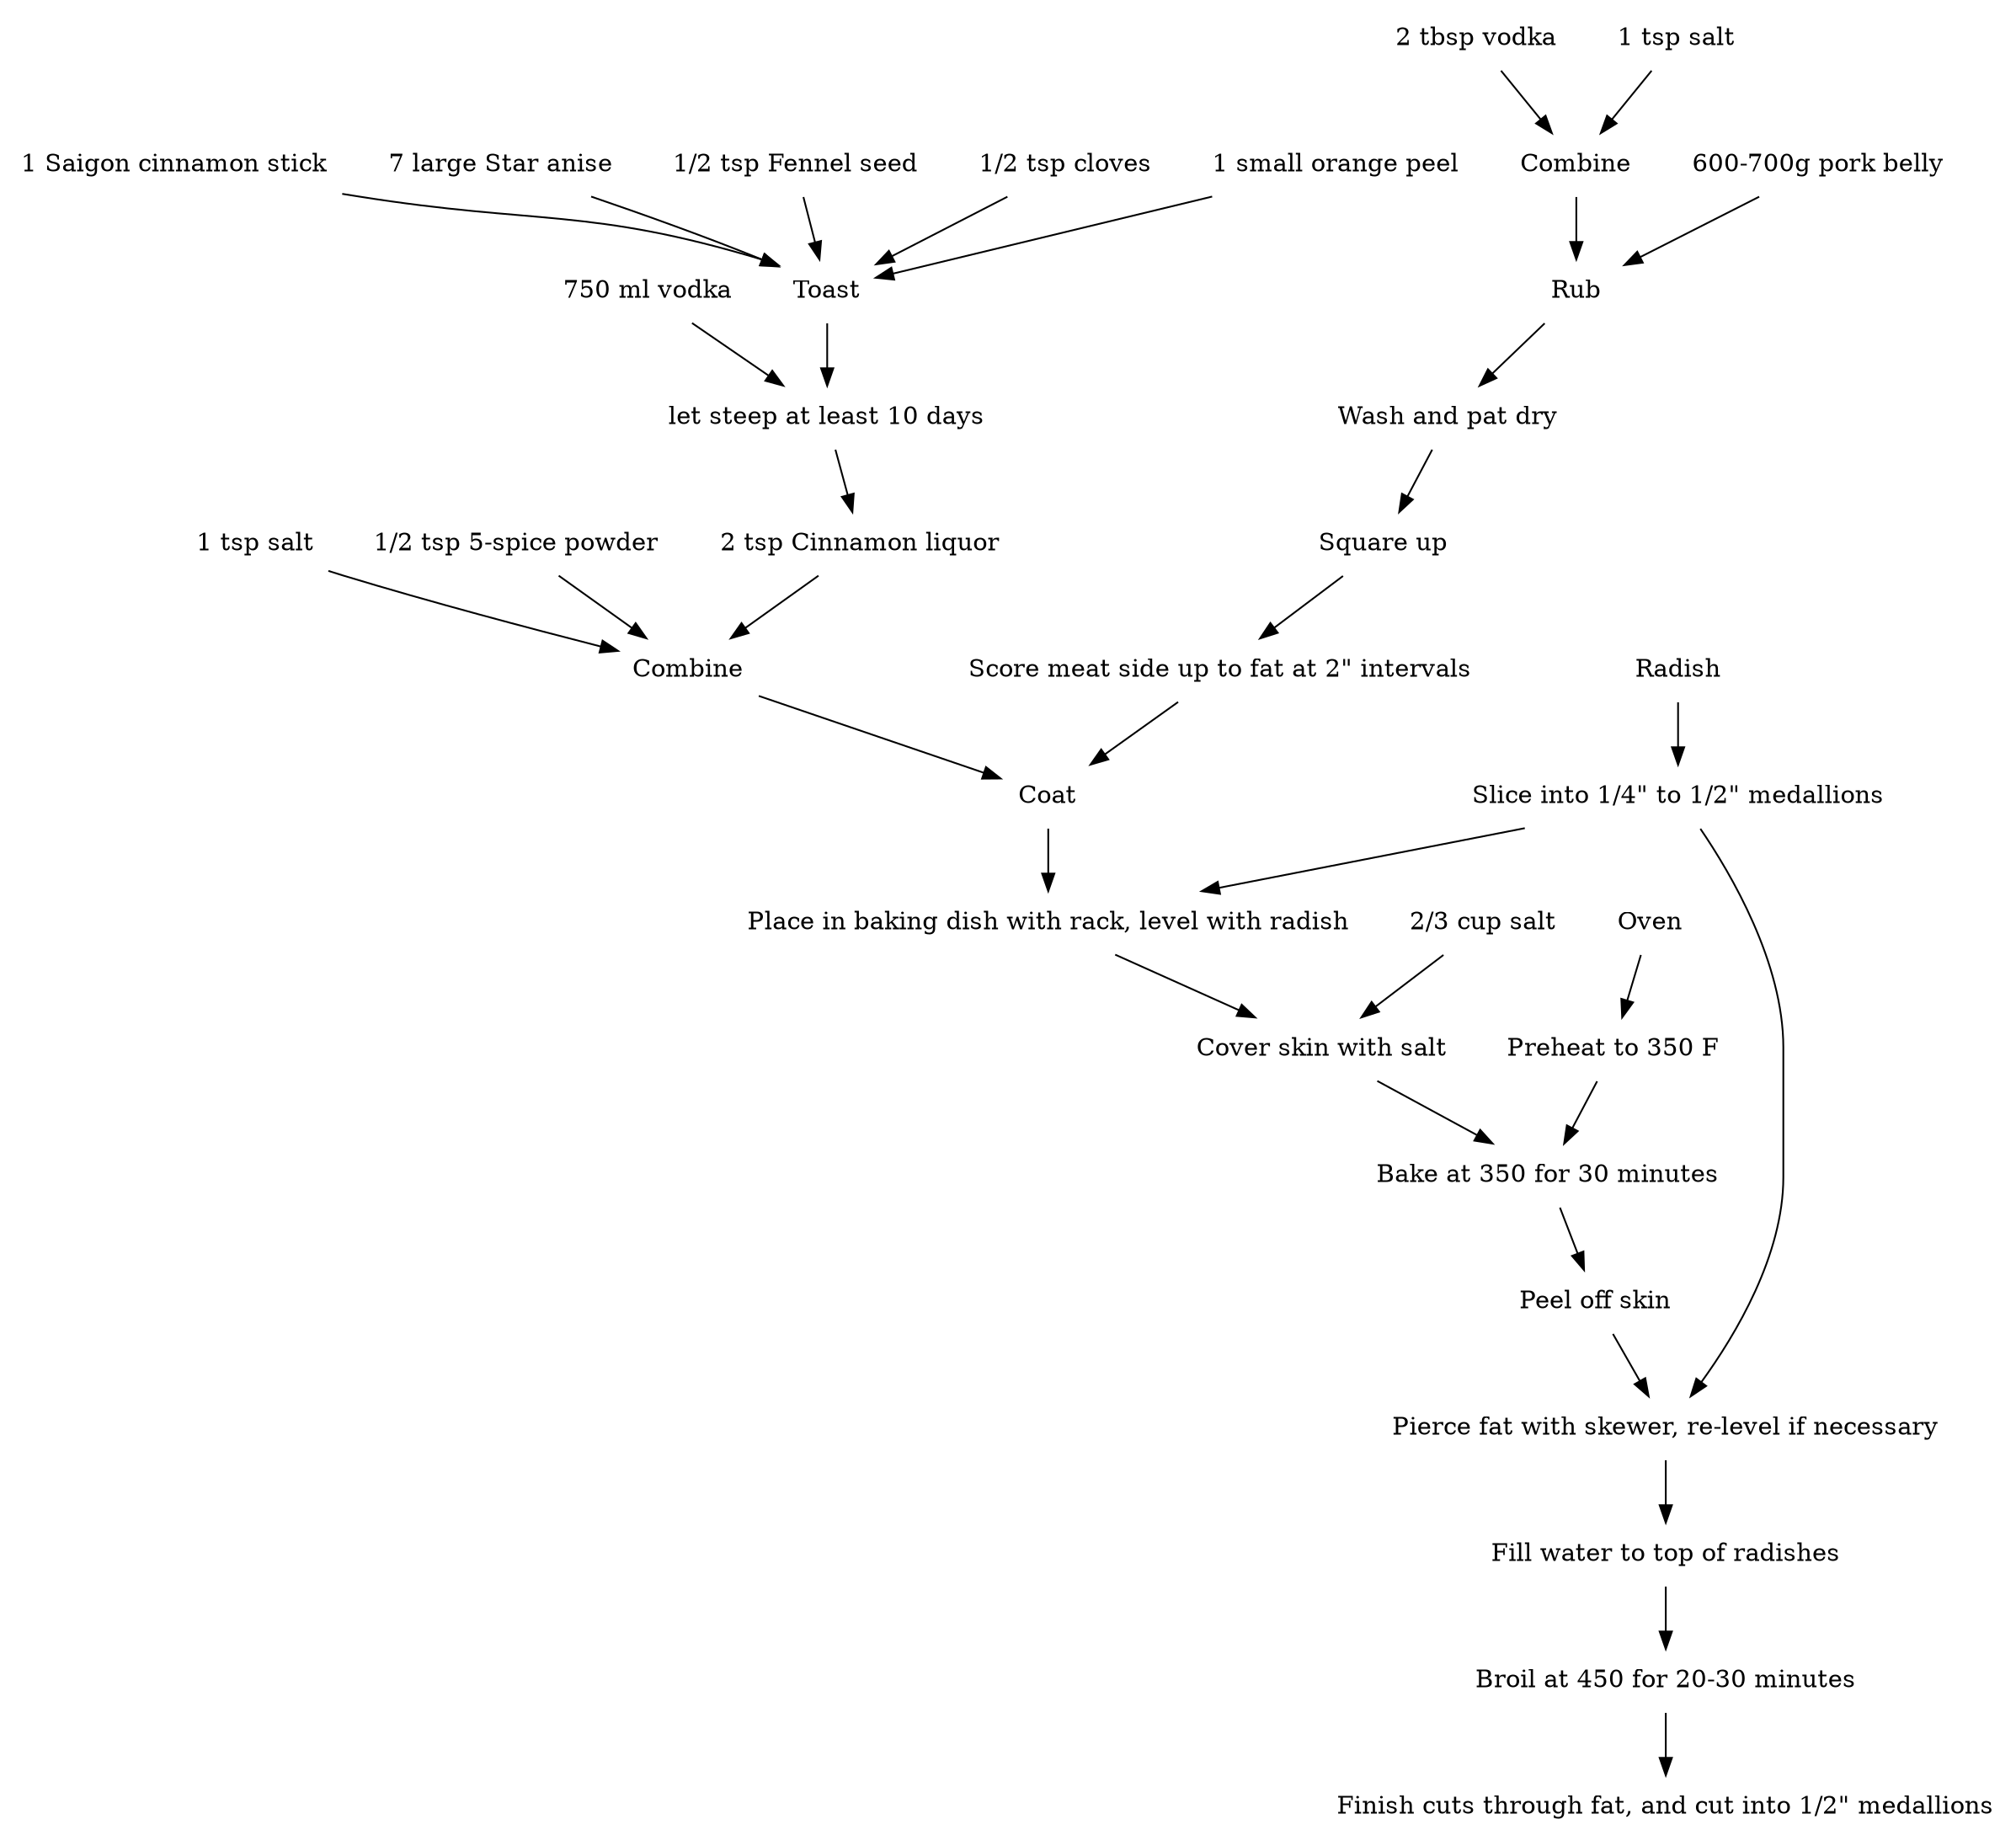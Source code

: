 digraph g {
  node [shape="none"]
  PB [label="600-700g pork belly", rank="1"]
  V [label="2 tbsp vodka", rank="1"]
  S1 [label="1 tsp salt", rank="1"]
  C1 [label="Combine"]
  V -> C1
  S1 -> C1
  C2 [label="Rub"]
  PB -> C2
  C1 -> C2
  W [label="Wash and pat dry"]
  C2 -> W
  SQ [ label="Square up"]
  W -> SQ
  SC [label="Score meat side up to fat at 2\" intervals"]
  SQ -> SC
  S2 [label="1 tsp salt", rank="1"]
  FS [label="1/2 tsp 5-spice powder", rank="1"]
  CL [label="2 tsp Cinnamon liquor", rank="1"]
  subgraph CLrec {
    shape="rectangle"
    label="Cinnamon liquor"
    VK [label="750 ml vodka"]
    CS [label="1 Saigon cinnamon stick"]
    SA [label="7 large Star anise"]
    FEN [label="1/2 tsp Fennel seed"]
    CLV [label="1/2 tsp cloves"]
    PL [label="1 small orange peel"]
    SA -> Toast
    CS -> Toast
    FEN -> Toast
    CLV -> Toast
    PL -> Toast
    Rest [label="let steep at least 10 days"]
    Toast -> Rest
    VK -> Rest
  }
  Rest -> CL

  C3 [label="Combine"]
  S2 -> C3
  FS -> C3
  CL -> C3
  C4 [label="Coat"]
  C3 -> C4
  SC -> C4
  Oven -> Preheat1
  Preheat1 [label="Preheat to 350 F"]
  S3 [label="2/3 cup salt", rank="1"]
  Rad [label="Radish", rank="1"]
  Chop [label="Slice into 1/4\" to 1/2\" medallions"]
  Rad -> Chop
  Chop -> Dish
  Dish [label="Place in baking dish with rack, level with radish"]
  C4 -> Dish
  Salt [label="Cover skin with salt"]
  Dish -> Salt
  S3 -> Salt
  Preheat1 -> Bake
  Bake [label="Bake at 350 for 30 minutes"]
  Salt -> Bake
  Peel [label="Peel off skin"]
  Pierce [label="Pierce fat with skewer, re-level if necessary"]
  Water [label="Fill water to top of radishes"]
  Broil [label="Broil at 450 for 20-30 minutes"]
  Cut [label="Finish cuts through fat, and cut into 1/2\" medallions"]
  Bake -> Peel
  Peel -> Pierce
  Chop -> Pierce
  Pierce -> Water
  Water -> Broil
  Broil -> Cut
}
